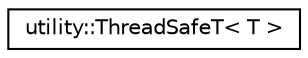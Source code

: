 digraph "Graphical Class Hierarchy"
{
 // INTERACTIVE_SVG=YES
 // LATEX_PDF_SIZE
  edge [fontname="Helvetica",fontsize="10",labelfontname="Helvetica",labelfontsize="10"];
  node [fontname="Helvetica",fontsize="10",shape=record];
  rankdir="LR";
  Node0 [label="utility::ThreadSafeT\< T \>",height=0.2,width=0.4,color="black", fillcolor="white", style="filled",URL="$dd/d92/classutility_1_1ThreadSafeT.html",tooltip="Allows for basic thread safe access to some type."];
}
